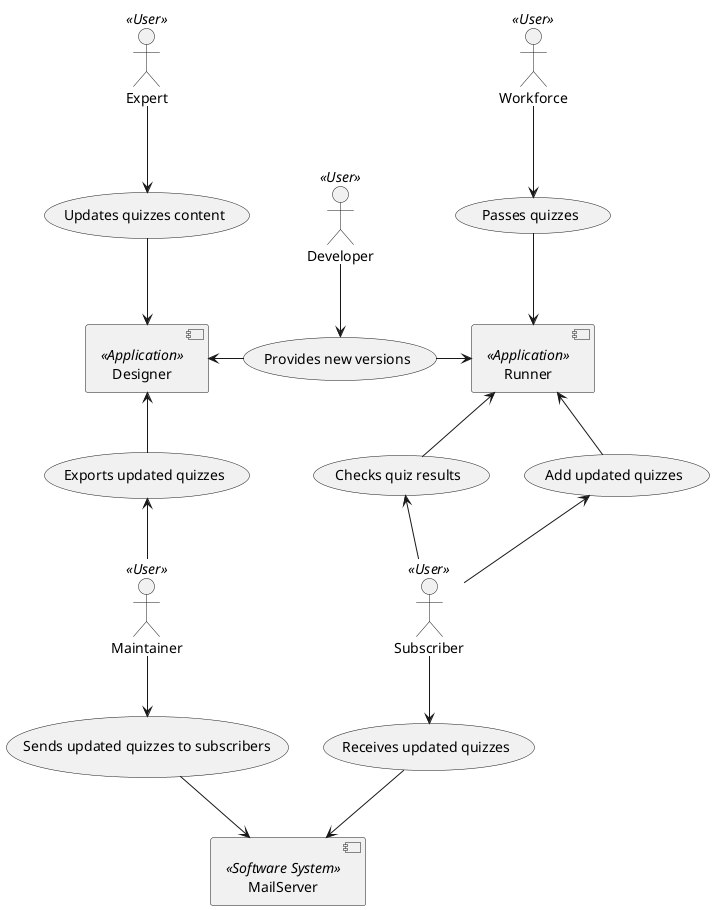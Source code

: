 @startuml

actor "Developer" <<User>> as ADEV
actor "Expert" <<User>> as AEXPR
actor "Maintainer" <<User>> as ADEVOP
actor "Subscriber" <<User>> as ASUBSCR
actor "Workforce" <<User>> as AWF

component "Designer" <<Application>> as CQD
component "Runner" <<Application>> as CQR
component "MailServer" <<Software System>> as CMB

usecase (Provides new versions) as UC1
usecase (Updates quizzes content) as UC2
usecase (Exports updated quizzes) as UC3
usecase (Sends updated quizzes to subscribers) as UC4
usecase (Receives updated quizzes) as UC5
usecase (Add updated quizzes) as UC6
usecase (Passes quizzes) as UC7
usecase (Checks quiz results) as UC8

ADEV -down-> UC1
UC1 -left-> CQD
UC1 -> CQR
AEXPR -down-> UC2
UC2 -down-> CQD
UC3 -up-> CQD
ADEVOP -up-> UC3
ADEVOP -> UC4
UC4 -right-> CMB
ASUBSCR -down-> UC5
UC5 -down-> CMB
ASUBSCR -up-> UC6
UC6 -up-> CQR
UC7 -down-> CQR
AWF -down-> UC7
UC8 -left-> CQR
ASUBSCR -up-> UC8

@enduml
